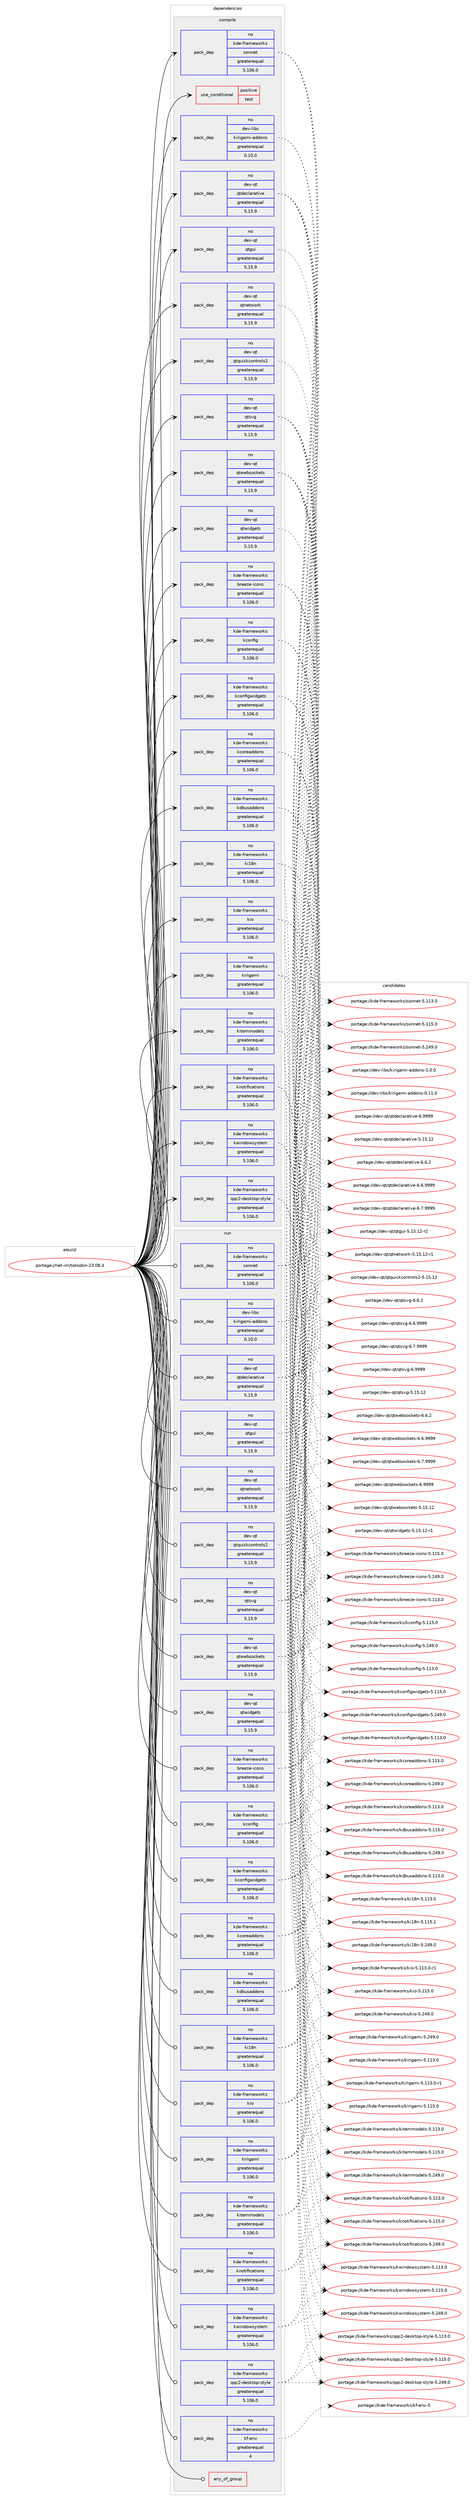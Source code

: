 digraph prolog {

# *************
# Graph options
# *************

newrank=true;
concentrate=true;
compound=true;
graph [rankdir=LR,fontname=Helvetica,fontsize=10,ranksep=1.5];#, ranksep=2.5, nodesep=0.2];
edge  [arrowhead=vee];
node  [fontname=Helvetica,fontsize=10];

# **********
# The ebuild
# **********

subgraph cluster_leftcol {
color=gray;
rank=same;
label=<<i>ebuild</i>>;
id [label="portage://net-im/tokodon-23.08.4", color=red, width=4, href="../net-im/tokodon-23.08.4.svg"];
}

# ****************
# The dependencies
# ****************

subgraph cluster_midcol {
color=gray;
label=<<i>dependencies</i>>;
subgraph cluster_compile {
fillcolor="#eeeeee";
style=filled;
label=<<i>compile</i>>;
subgraph cond2547 {
dependency3574 [label=<<TABLE BORDER="0" CELLBORDER="1" CELLSPACING="0" CELLPADDING="4"><TR><TD ROWSPAN="3" CELLPADDING="10">use_conditional</TD></TR><TR><TD>positive</TD></TR><TR><TD>test</TD></TR></TABLE>>, shape=none, color=red];
# *** BEGIN UNKNOWN DEPENDENCY TYPE (TODO) ***
# dependency3574 -> package_dependency(portage://net-im/tokodon-23.08.4,install,no,dev-qt,qttest,none,[,,],[slot(5)],[])
# *** END UNKNOWN DEPENDENCY TYPE (TODO) ***

}
id:e -> dependency3574:w [weight=20,style="solid",arrowhead="vee"];
subgraph pack993 {
dependency3575 [label=<<TABLE BORDER="0" CELLBORDER="1" CELLSPACING="0" CELLPADDING="4" WIDTH="220"><TR><TD ROWSPAN="6" CELLPADDING="30">pack_dep</TD></TR><TR><TD WIDTH="110">no</TD></TR><TR><TD>dev-libs</TD></TR><TR><TD>kirigami-addons</TD></TR><TR><TD>greaterequal</TD></TR><TR><TD>0.10.0</TD></TR></TABLE>>, shape=none, color=blue];
}
id:e -> dependency3575:w [weight=20,style="solid",arrowhead="vee"];
# *** BEGIN UNKNOWN DEPENDENCY TYPE (TODO) ***
# id -> package_dependency(portage://net-im/tokodon-23.08.4,install,no,dev-libs,qtkeychain,none,[,,],any_same_slot,[use(enable(qt5),positive)])
# *** END UNKNOWN DEPENDENCY TYPE (TODO) ***

# *** BEGIN UNKNOWN DEPENDENCY TYPE (TODO) ***
# id -> package_dependency(portage://net-im/tokodon-23.08.4,install,no,dev-qt,qtcore,none,[,,],[slot(5)],[])
# *** END UNKNOWN DEPENDENCY TYPE (TODO) ***

subgraph pack994 {
dependency3576 [label=<<TABLE BORDER="0" CELLBORDER="1" CELLSPACING="0" CELLPADDING="4" WIDTH="220"><TR><TD ROWSPAN="6" CELLPADDING="30">pack_dep</TD></TR><TR><TD WIDTH="110">no</TD></TR><TR><TD>dev-qt</TD></TR><TR><TD>qtdeclarative</TD></TR><TR><TD>greaterequal</TD></TR><TR><TD>5.15.9</TD></TR></TABLE>>, shape=none, color=blue];
}
id:e -> dependency3576:w [weight=20,style="solid",arrowhead="vee"];
subgraph pack995 {
dependency3577 [label=<<TABLE BORDER="0" CELLBORDER="1" CELLSPACING="0" CELLPADDING="4" WIDTH="220"><TR><TD ROWSPAN="6" CELLPADDING="30">pack_dep</TD></TR><TR><TD WIDTH="110">no</TD></TR><TR><TD>dev-qt</TD></TR><TR><TD>qtgui</TD></TR><TR><TD>greaterequal</TD></TR><TR><TD>5.15.9</TD></TR></TABLE>>, shape=none, color=blue];
}
id:e -> dependency3577:w [weight=20,style="solid",arrowhead="vee"];
subgraph pack996 {
dependency3578 [label=<<TABLE BORDER="0" CELLBORDER="1" CELLSPACING="0" CELLPADDING="4" WIDTH="220"><TR><TD ROWSPAN="6" CELLPADDING="30">pack_dep</TD></TR><TR><TD WIDTH="110">no</TD></TR><TR><TD>dev-qt</TD></TR><TR><TD>qtnetwork</TD></TR><TR><TD>greaterequal</TD></TR><TR><TD>5.15.9</TD></TR></TABLE>>, shape=none, color=blue];
}
id:e -> dependency3578:w [weight=20,style="solid",arrowhead="vee"];
subgraph pack997 {
dependency3579 [label=<<TABLE BORDER="0" CELLBORDER="1" CELLSPACING="0" CELLPADDING="4" WIDTH="220"><TR><TD ROWSPAN="6" CELLPADDING="30">pack_dep</TD></TR><TR><TD WIDTH="110">no</TD></TR><TR><TD>dev-qt</TD></TR><TR><TD>qtquickcontrols2</TD></TR><TR><TD>greaterequal</TD></TR><TR><TD>5.15.9</TD></TR></TABLE>>, shape=none, color=blue];
}
id:e -> dependency3579:w [weight=20,style="solid",arrowhead="vee"];
subgraph pack998 {
dependency3580 [label=<<TABLE BORDER="0" CELLBORDER="1" CELLSPACING="0" CELLPADDING="4" WIDTH="220"><TR><TD ROWSPAN="6" CELLPADDING="30">pack_dep</TD></TR><TR><TD WIDTH="110">no</TD></TR><TR><TD>dev-qt</TD></TR><TR><TD>qtsvg</TD></TR><TR><TD>greaterequal</TD></TR><TR><TD>5.15.9</TD></TR></TABLE>>, shape=none, color=blue];
}
id:e -> dependency3580:w [weight=20,style="solid",arrowhead="vee"];
subgraph pack999 {
dependency3581 [label=<<TABLE BORDER="0" CELLBORDER="1" CELLSPACING="0" CELLPADDING="4" WIDTH="220"><TR><TD ROWSPAN="6" CELLPADDING="30">pack_dep</TD></TR><TR><TD WIDTH="110">no</TD></TR><TR><TD>dev-qt</TD></TR><TR><TD>qtwebsockets</TD></TR><TR><TD>greaterequal</TD></TR><TR><TD>5.15.9</TD></TR></TABLE>>, shape=none, color=blue];
}
id:e -> dependency3581:w [weight=20,style="solid",arrowhead="vee"];
subgraph pack1000 {
dependency3582 [label=<<TABLE BORDER="0" CELLBORDER="1" CELLSPACING="0" CELLPADDING="4" WIDTH="220"><TR><TD ROWSPAN="6" CELLPADDING="30">pack_dep</TD></TR><TR><TD WIDTH="110">no</TD></TR><TR><TD>dev-qt</TD></TR><TR><TD>qtwidgets</TD></TR><TR><TD>greaterequal</TD></TR><TR><TD>5.15.9</TD></TR></TABLE>>, shape=none, color=blue];
}
id:e -> dependency3582:w [weight=20,style="solid",arrowhead="vee"];
subgraph pack1001 {
dependency3583 [label=<<TABLE BORDER="0" CELLBORDER="1" CELLSPACING="0" CELLPADDING="4" WIDTH="220"><TR><TD ROWSPAN="6" CELLPADDING="30">pack_dep</TD></TR><TR><TD WIDTH="110">no</TD></TR><TR><TD>kde-frameworks</TD></TR><TR><TD>breeze-icons</TD></TR><TR><TD>greaterequal</TD></TR><TR><TD>5.106.0</TD></TR></TABLE>>, shape=none, color=blue];
}
id:e -> dependency3583:w [weight=20,style="solid",arrowhead="vee"];
subgraph pack1002 {
dependency3584 [label=<<TABLE BORDER="0" CELLBORDER="1" CELLSPACING="0" CELLPADDING="4" WIDTH="220"><TR><TD ROWSPAN="6" CELLPADDING="30">pack_dep</TD></TR><TR><TD WIDTH="110">no</TD></TR><TR><TD>kde-frameworks</TD></TR><TR><TD>kconfig</TD></TR><TR><TD>greaterequal</TD></TR><TR><TD>5.106.0</TD></TR></TABLE>>, shape=none, color=blue];
}
id:e -> dependency3584:w [weight=20,style="solid",arrowhead="vee"];
subgraph pack1003 {
dependency3585 [label=<<TABLE BORDER="0" CELLBORDER="1" CELLSPACING="0" CELLPADDING="4" WIDTH="220"><TR><TD ROWSPAN="6" CELLPADDING="30">pack_dep</TD></TR><TR><TD WIDTH="110">no</TD></TR><TR><TD>kde-frameworks</TD></TR><TR><TD>kconfigwidgets</TD></TR><TR><TD>greaterequal</TD></TR><TR><TD>5.106.0</TD></TR></TABLE>>, shape=none, color=blue];
}
id:e -> dependency3585:w [weight=20,style="solid",arrowhead="vee"];
subgraph pack1004 {
dependency3586 [label=<<TABLE BORDER="0" CELLBORDER="1" CELLSPACING="0" CELLPADDING="4" WIDTH="220"><TR><TD ROWSPAN="6" CELLPADDING="30">pack_dep</TD></TR><TR><TD WIDTH="110">no</TD></TR><TR><TD>kde-frameworks</TD></TR><TR><TD>kcoreaddons</TD></TR><TR><TD>greaterequal</TD></TR><TR><TD>5.106.0</TD></TR></TABLE>>, shape=none, color=blue];
}
id:e -> dependency3586:w [weight=20,style="solid",arrowhead="vee"];
subgraph pack1005 {
dependency3587 [label=<<TABLE BORDER="0" CELLBORDER="1" CELLSPACING="0" CELLPADDING="4" WIDTH="220"><TR><TD ROWSPAN="6" CELLPADDING="30">pack_dep</TD></TR><TR><TD WIDTH="110">no</TD></TR><TR><TD>kde-frameworks</TD></TR><TR><TD>kdbusaddons</TD></TR><TR><TD>greaterequal</TD></TR><TR><TD>5.106.0</TD></TR></TABLE>>, shape=none, color=blue];
}
id:e -> dependency3587:w [weight=20,style="solid",arrowhead="vee"];
subgraph pack1006 {
dependency3588 [label=<<TABLE BORDER="0" CELLBORDER="1" CELLSPACING="0" CELLPADDING="4" WIDTH="220"><TR><TD ROWSPAN="6" CELLPADDING="30">pack_dep</TD></TR><TR><TD WIDTH="110">no</TD></TR><TR><TD>kde-frameworks</TD></TR><TR><TD>ki18n</TD></TR><TR><TD>greaterequal</TD></TR><TR><TD>5.106.0</TD></TR></TABLE>>, shape=none, color=blue];
}
id:e -> dependency3588:w [weight=20,style="solid",arrowhead="vee"];
subgraph pack1007 {
dependency3589 [label=<<TABLE BORDER="0" CELLBORDER="1" CELLSPACING="0" CELLPADDING="4" WIDTH="220"><TR><TD ROWSPAN="6" CELLPADDING="30">pack_dep</TD></TR><TR><TD WIDTH="110">no</TD></TR><TR><TD>kde-frameworks</TD></TR><TR><TD>kio</TD></TR><TR><TD>greaterequal</TD></TR><TR><TD>5.106.0</TD></TR></TABLE>>, shape=none, color=blue];
}
id:e -> dependency3589:w [weight=20,style="solid",arrowhead="vee"];
subgraph pack1008 {
dependency3590 [label=<<TABLE BORDER="0" CELLBORDER="1" CELLSPACING="0" CELLPADDING="4" WIDTH="220"><TR><TD ROWSPAN="6" CELLPADDING="30">pack_dep</TD></TR><TR><TD WIDTH="110">no</TD></TR><TR><TD>kde-frameworks</TD></TR><TR><TD>kirigami</TD></TR><TR><TD>greaterequal</TD></TR><TR><TD>5.106.0</TD></TR></TABLE>>, shape=none, color=blue];
}
id:e -> dependency3590:w [weight=20,style="solid",arrowhead="vee"];
subgraph pack1009 {
dependency3591 [label=<<TABLE BORDER="0" CELLBORDER="1" CELLSPACING="0" CELLPADDING="4" WIDTH="220"><TR><TD ROWSPAN="6" CELLPADDING="30">pack_dep</TD></TR><TR><TD WIDTH="110">no</TD></TR><TR><TD>kde-frameworks</TD></TR><TR><TD>kitemmodels</TD></TR><TR><TD>greaterequal</TD></TR><TR><TD>5.106.0</TD></TR></TABLE>>, shape=none, color=blue];
}
id:e -> dependency3591:w [weight=20,style="solid",arrowhead="vee"];
subgraph pack1010 {
dependency3592 [label=<<TABLE BORDER="0" CELLBORDER="1" CELLSPACING="0" CELLPADDING="4" WIDTH="220"><TR><TD ROWSPAN="6" CELLPADDING="30">pack_dep</TD></TR><TR><TD WIDTH="110">no</TD></TR><TR><TD>kde-frameworks</TD></TR><TR><TD>knotifications</TD></TR><TR><TD>greaterequal</TD></TR><TR><TD>5.106.0</TD></TR></TABLE>>, shape=none, color=blue];
}
id:e -> dependency3592:w [weight=20,style="solid",arrowhead="vee"];
subgraph pack1011 {
dependency3593 [label=<<TABLE BORDER="0" CELLBORDER="1" CELLSPACING="0" CELLPADDING="4" WIDTH="220"><TR><TD ROWSPAN="6" CELLPADDING="30">pack_dep</TD></TR><TR><TD WIDTH="110">no</TD></TR><TR><TD>kde-frameworks</TD></TR><TR><TD>kwindowsystem</TD></TR><TR><TD>greaterequal</TD></TR><TR><TD>5.106.0</TD></TR></TABLE>>, shape=none, color=blue];
}
id:e -> dependency3593:w [weight=20,style="solid",arrowhead="vee"];
subgraph pack1012 {
dependency3594 [label=<<TABLE BORDER="0" CELLBORDER="1" CELLSPACING="0" CELLPADDING="4" WIDTH="220"><TR><TD ROWSPAN="6" CELLPADDING="30">pack_dep</TD></TR><TR><TD WIDTH="110">no</TD></TR><TR><TD>kde-frameworks</TD></TR><TR><TD>qqc2-desktop-style</TD></TR><TR><TD>greaterequal</TD></TR><TR><TD>5.106.0</TD></TR></TABLE>>, shape=none, color=blue];
}
id:e -> dependency3594:w [weight=20,style="solid",arrowhead="vee"];
subgraph pack1013 {
dependency3595 [label=<<TABLE BORDER="0" CELLBORDER="1" CELLSPACING="0" CELLPADDING="4" WIDTH="220"><TR><TD ROWSPAN="6" CELLPADDING="30">pack_dep</TD></TR><TR><TD WIDTH="110">no</TD></TR><TR><TD>kde-frameworks</TD></TR><TR><TD>sonnet</TD></TR><TR><TD>greaterequal</TD></TR><TR><TD>5.106.0</TD></TR></TABLE>>, shape=none, color=blue];
}
id:e -> dependency3595:w [weight=20,style="solid",arrowhead="vee"];
# *** BEGIN UNKNOWN DEPENDENCY TYPE (TODO) ***
# id -> package_dependency(portage://net-im/tokodon-23.08.4,install,no,media-video,mpv,none,[,,],any_same_slot,[use(enable(libmpv),none)])
# *** END UNKNOWN DEPENDENCY TYPE (TODO) ***

}
subgraph cluster_compileandrun {
fillcolor="#eeeeee";
style=filled;
label=<<i>compile and run</i>>;
}
subgraph cluster_run {
fillcolor="#eeeeee";
style=filled;
label=<<i>run</i>>;
subgraph any35 {
dependency3596 [label=<<TABLE BORDER="0" CELLBORDER="1" CELLSPACING="0" CELLPADDING="4"><TR><TD CELLPADDING="10">any_of_group</TD></TR></TABLE>>, shape=none, color=red];# *** BEGIN UNKNOWN DEPENDENCY TYPE (TODO) ***
# dependency3596 -> package_dependency(portage://net-im/tokodon-23.08.4,run,no,kde-frameworks,breeze-icons,none,[,,],any_different_slot,[])
# *** END UNKNOWN DEPENDENCY TYPE (TODO) ***

# *** BEGIN UNKNOWN DEPENDENCY TYPE (TODO) ***
# dependency3596 -> package_dependency(portage://net-im/tokodon-23.08.4,run,no,kde-frameworks,oxygen-icons,none,[,,],any_different_slot,[])
# *** END UNKNOWN DEPENDENCY TYPE (TODO) ***

}
id:e -> dependency3596:w [weight=20,style="solid",arrowhead="odot"];
subgraph pack1014 {
dependency3597 [label=<<TABLE BORDER="0" CELLBORDER="1" CELLSPACING="0" CELLPADDING="4" WIDTH="220"><TR><TD ROWSPAN="6" CELLPADDING="30">pack_dep</TD></TR><TR><TD WIDTH="110">no</TD></TR><TR><TD>dev-libs</TD></TR><TR><TD>kirigami-addons</TD></TR><TR><TD>greaterequal</TD></TR><TR><TD>0.10.0</TD></TR></TABLE>>, shape=none, color=blue];
}
id:e -> dependency3597:w [weight=20,style="solid",arrowhead="odot"];
# *** BEGIN UNKNOWN DEPENDENCY TYPE (TODO) ***
# id -> package_dependency(portage://net-im/tokodon-23.08.4,run,no,dev-libs,qtkeychain,none,[,,],any_same_slot,[use(enable(qt5),positive)])
# *** END UNKNOWN DEPENDENCY TYPE (TODO) ***

# *** BEGIN UNKNOWN DEPENDENCY TYPE (TODO) ***
# id -> package_dependency(portage://net-im/tokodon-23.08.4,run,no,dev-qt,qtcore,none,[,,],[slot(5)],[])
# *** END UNKNOWN DEPENDENCY TYPE (TODO) ***

subgraph pack1015 {
dependency3598 [label=<<TABLE BORDER="0" CELLBORDER="1" CELLSPACING="0" CELLPADDING="4" WIDTH="220"><TR><TD ROWSPAN="6" CELLPADDING="30">pack_dep</TD></TR><TR><TD WIDTH="110">no</TD></TR><TR><TD>dev-qt</TD></TR><TR><TD>qtdeclarative</TD></TR><TR><TD>greaterequal</TD></TR><TR><TD>5.15.9</TD></TR></TABLE>>, shape=none, color=blue];
}
id:e -> dependency3598:w [weight=20,style="solid",arrowhead="odot"];
subgraph pack1016 {
dependency3599 [label=<<TABLE BORDER="0" CELLBORDER="1" CELLSPACING="0" CELLPADDING="4" WIDTH="220"><TR><TD ROWSPAN="6" CELLPADDING="30">pack_dep</TD></TR><TR><TD WIDTH="110">no</TD></TR><TR><TD>dev-qt</TD></TR><TR><TD>qtgui</TD></TR><TR><TD>greaterequal</TD></TR><TR><TD>5.15.9</TD></TR></TABLE>>, shape=none, color=blue];
}
id:e -> dependency3599:w [weight=20,style="solid",arrowhead="odot"];
subgraph pack1017 {
dependency3600 [label=<<TABLE BORDER="0" CELLBORDER="1" CELLSPACING="0" CELLPADDING="4" WIDTH="220"><TR><TD ROWSPAN="6" CELLPADDING="30">pack_dep</TD></TR><TR><TD WIDTH="110">no</TD></TR><TR><TD>dev-qt</TD></TR><TR><TD>qtnetwork</TD></TR><TR><TD>greaterequal</TD></TR><TR><TD>5.15.9</TD></TR></TABLE>>, shape=none, color=blue];
}
id:e -> dependency3600:w [weight=20,style="solid",arrowhead="odot"];
subgraph pack1018 {
dependency3601 [label=<<TABLE BORDER="0" CELLBORDER="1" CELLSPACING="0" CELLPADDING="4" WIDTH="220"><TR><TD ROWSPAN="6" CELLPADDING="30">pack_dep</TD></TR><TR><TD WIDTH="110">no</TD></TR><TR><TD>dev-qt</TD></TR><TR><TD>qtquickcontrols2</TD></TR><TR><TD>greaterequal</TD></TR><TR><TD>5.15.9</TD></TR></TABLE>>, shape=none, color=blue];
}
id:e -> dependency3601:w [weight=20,style="solid",arrowhead="odot"];
subgraph pack1019 {
dependency3602 [label=<<TABLE BORDER="0" CELLBORDER="1" CELLSPACING="0" CELLPADDING="4" WIDTH="220"><TR><TD ROWSPAN="6" CELLPADDING="30">pack_dep</TD></TR><TR><TD WIDTH="110">no</TD></TR><TR><TD>dev-qt</TD></TR><TR><TD>qtsvg</TD></TR><TR><TD>greaterequal</TD></TR><TR><TD>5.15.9</TD></TR></TABLE>>, shape=none, color=blue];
}
id:e -> dependency3602:w [weight=20,style="solid",arrowhead="odot"];
subgraph pack1020 {
dependency3603 [label=<<TABLE BORDER="0" CELLBORDER="1" CELLSPACING="0" CELLPADDING="4" WIDTH="220"><TR><TD ROWSPAN="6" CELLPADDING="30">pack_dep</TD></TR><TR><TD WIDTH="110">no</TD></TR><TR><TD>dev-qt</TD></TR><TR><TD>qtwebsockets</TD></TR><TR><TD>greaterequal</TD></TR><TR><TD>5.15.9</TD></TR></TABLE>>, shape=none, color=blue];
}
id:e -> dependency3603:w [weight=20,style="solid",arrowhead="odot"];
subgraph pack1021 {
dependency3604 [label=<<TABLE BORDER="0" CELLBORDER="1" CELLSPACING="0" CELLPADDING="4" WIDTH="220"><TR><TD ROWSPAN="6" CELLPADDING="30">pack_dep</TD></TR><TR><TD WIDTH="110">no</TD></TR><TR><TD>dev-qt</TD></TR><TR><TD>qtwidgets</TD></TR><TR><TD>greaterequal</TD></TR><TR><TD>5.15.9</TD></TR></TABLE>>, shape=none, color=blue];
}
id:e -> dependency3604:w [weight=20,style="solid",arrowhead="odot"];
subgraph pack1022 {
dependency3605 [label=<<TABLE BORDER="0" CELLBORDER="1" CELLSPACING="0" CELLPADDING="4" WIDTH="220"><TR><TD ROWSPAN="6" CELLPADDING="30">pack_dep</TD></TR><TR><TD WIDTH="110">no</TD></TR><TR><TD>kde-frameworks</TD></TR><TR><TD>breeze-icons</TD></TR><TR><TD>greaterequal</TD></TR><TR><TD>5.106.0</TD></TR></TABLE>>, shape=none, color=blue];
}
id:e -> dependency3605:w [weight=20,style="solid",arrowhead="odot"];
subgraph pack1023 {
dependency3606 [label=<<TABLE BORDER="0" CELLBORDER="1" CELLSPACING="0" CELLPADDING="4" WIDTH="220"><TR><TD ROWSPAN="6" CELLPADDING="30">pack_dep</TD></TR><TR><TD WIDTH="110">no</TD></TR><TR><TD>kde-frameworks</TD></TR><TR><TD>kconfig</TD></TR><TR><TD>greaterequal</TD></TR><TR><TD>5.106.0</TD></TR></TABLE>>, shape=none, color=blue];
}
id:e -> dependency3606:w [weight=20,style="solid",arrowhead="odot"];
subgraph pack1024 {
dependency3607 [label=<<TABLE BORDER="0" CELLBORDER="1" CELLSPACING="0" CELLPADDING="4" WIDTH="220"><TR><TD ROWSPAN="6" CELLPADDING="30">pack_dep</TD></TR><TR><TD WIDTH="110">no</TD></TR><TR><TD>kde-frameworks</TD></TR><TR><TD>kconfigwidgets</TD></TR><TR><TD>greaterequal</TD></TR><TR><TD>5.106.0</TD></TR></TABLE>>, shape=none, color=blue];
}
id:e -> dependency3607:w [weight=20,style="solid",arrowhead="odot"];
subgraph pack1025 {
dependency3608 [label=<<TABLE BORDER="0" CELLBORDER="1" CELLSPACING="0" CELLPADDING="4" WIDTH="220"><TR><TD ROWSPAN="6" CELLPADDING="30">pack_dep</TD></TR><TR><TD WIDTH="110">no</TD></TR><TR><TD>kde-frameworks</TD></TR><TR><TD>kcoreaddons</TD></TR><TR><TD>greaterequal</TD></TR><TR><TD>5.106.0</TD></TR></TABLE>>, shape=none, color=blue];
}
id:e -> dependency3608:w [weight=20,style="solid",arrowhead="odot"];
subgraph pack1026 {
dependency3609 [label=<<TABLE BORDER="0" CELLBORDER="1" CELLSPACING="0" CELLPADDING="4" WIDTH="220"><TR><TD ROWSPAN="6" CELLPADDING="30">pack_dep</TD></TR><TR><TD WIDTH="110">no</TD></TR><TR><TD>kde-frameworks</TD></TR><TR><TD>kdbusaddons</TD></TR><TR><TD>greaterequal</TD></TR><TR><TD>5.106.0</TD></TR></TABLE>>, shape=none, color=blue];
}
id:e -> dependency3609:w [weight=20,style="solid",arrowhead="odot"];
subgraph pack1027 {
dependency3610 [label=<<TABLE BORDER="0" CELLBORDER="1" CELLSPACING="0" CELLPADDING="4" WIDTH="220"><TR><TD ROWSPAN="6" CELLPADDING="30">pack_dep</TD></TR><TR><TD WIDTH="110">no</TD></TR><TR><TD>kde-frameworks</TD></TR><TR><TD>kf-env</TD></TR><TR><TD>greaterequal</TD></TR><TR><TD>4</TD></TR></TABLE>>, shape=none, color=blue];
}
id:e -> dependency3610:w [weight=20,style="solid",arrowhead="odot"];
subgraph pack1028 {
dependency3611 [label=<<TABLE BORDER="0" CELLBORDER="1" CELLSPACING="0" CELLPADDING="4" WIDTH="220"><TR><TD ROWSPAN="6" CELLPADDING="30">pack_dep</TD></TR><TR><TD WIDTH="110">no</TD></TR><TR><TD>kde-frameworks</TD></TR><TR><TD>ki18n</TD></TR><TR><TD>greaterequal</TD></TR><TR><TD>5.106.0</TD></TR></TABLE>>, shape=none, color=blue];
}
id:e -> dependency3611:w [weight=20,style="solid",arrowhead="odot"];
subgraph pack1029 {
dependency3612 [label=<<TABLE BORDER="0" CELLBORDER="1" CELLSPACING="0" CELLPADDING="4" WIDTH="220"><TR><TD ROWSPAN="6" CELLPADDING="30">pack_dep</TD></TR><TR><TD WIDTH="110">no</TD></TR><TR><TD>kde-frameworks</TD></TR><TR><TD>kio</TD></TR><TR><TD>greaterequal</TD></TR><TR><TD>5.106.0</TD></TR></TABLE>>, shape=none, color=blue];
}
id:e -> dependency3612:w [weight=20,style="solid",arrowhead="odot"];
subgraph pack1030 {
dependency3613 [label=<<TABLE BORDER="0" CELLBORDER="1" CELLSPACING="0" CELLPADDING="4" WIDTH="220"><TR><TD ROWSPAN="6" CELLPADDING="30">pack_dep</TD></TR><TR><TD WIDTH="110">no</TD></TR><TR><TD>kde-frameworks</TD></TR><TR><TD>kirigami</TD></TR><TR><TD>greaterequal</TD></TR><TR><TD>5.106.0</TD></TR></TABLE>>, shape=none, color=blue];
}
id:e -> dependency3613:w [weight=20,style="solid",arrowhead="odot"];
subgraph pack1031 {
dependency3614 [label=<<TABLE BORDER="0" CELLBORDER="1" CELLSPACING="0" CELLPADDING="4" WIDTH="220"><TR><TD ROWSPAN="6" CELLPADDING="30">pack_dep</TD></TR><TR><TD WIDTH="110">no</TD></TR><TR><TD>kde-frameworks</TD></TR><TR><TD>kitemmodels</TD></TR><TR><TD>greaterequal</TD></TR><TR><TD>5.106.0</TD></TR></TABLE>>, shape=none, color=blue];
}
id:e -> dependency3614:w [weight=20,style="solid",arrowhead="odot"];
subgraph pack1032 {
dependency3615 [label=<<TABLE BORDER="0" CELLBORDER="1" CELLSPACING="0" CELLPADDING="4" WIDTH="220"><TR><TD ROWSPAN="6" CELLPADDING="30">pack_dep</TD></TR><TR><TD WIDTH="110">no</TD></TR><TR><TD>kde-frameworks</TD></TR><TR><TD>knotifications</TD></TR><TR><TD>greaterequal</TD></TR><TR><TD>5.106.0</TD></TR></TABLE>>, shape=none, color=blue];
}
id:e -> dependency3615:w [weight=20,style="solid",arrowhead="odot"];
subgraph pack1033 {
dependency3616 [label=<<TABLE BORDER="0" CELLBORDER="1" CELLSPACING="0" CELLPADDING="4" WIDTH="220"><TR><TD ROWSPAN="6" CELLPADDING="30">pack_dep</TD></TR><TR><TD WIDTH="110">no</TD></TR><TR><TD>kde-frameworks</TD></TR><TR><TD>kwindowsystem</TD></TR><TR><TD>greaterequal</TD></TR><TR><TD>5.106.0</TD></TR></TABLE>>, shape=none, color=blue];
}
id:e -> dependency3616:w [weight=20,style="solid",arrowhead="odot"];
subgraph pack1034 {
dependency3617 [label=<<TABLE BORDER="0" CELLBORDER="1" CELLSPACING="0" CELLPADDING="4" WIDTH="220"><TR><TD ROWSPAN="6" CELLPADDING="30">pack_dep</TD></TR><TR><TD WIDTH="110">no</TD></TR><TR><TD>kde-frameworks</TD></TR><TR><TD>qqc2-desktop-style</TD></TR><TR><TD>greaterequal</TD></TR><TR><TD>5.106.0</TD></TR></TABLE>>, shape=none, color=blue];
}
id:e -> dependency3617:w [weight=20,style="solid",arrowhead="odot"];
subgraph pack1035 {
dependency3618 [label=<<TABLE BORDER="0" CELLBORDER="1" CELLSPACING="0" CELLPADDING="4" WIDTH="220"><TR><TD ROWSPAN="6" CELLPADDING="30">pack_dep</TD></TR><TR><TD WIDTH="110">no</TD></TR><TR><TD>kde-frameworks</TD></TR><TR><TD>sonnet</TD></TR><TR><TD>greaterequal</TD></TR><TR><TD>5.106.0</TD></TR></TABLE>>, shape=none, color=blue];
}
id:e -> dependency3618:w [weight=20,style="solid",arrowhead="odot"];
# *** BEGIN UNKNOWN DEPENDENCY TYPE (TODO) ***
# id -> package_dependency(portage://net-im/tokodon-23.08.4,run,no,media-video,mpv,none,[,,],any_same_slot,[use(enable(libmpv),none)])
# *** END UNKNOWN DEPENDENCY TYPE (TODO) ***

}
}

# **************
# The candidates
# **************

subgraph cluster_choices {
rank=same;
color=gray;
label=<<i>candidates</i>>;

subgraph choice993 {
color=black;
nodesep=1;
choice10010111845108105981154710710511410510397109105459710010011111011545484649494648 [label="portage://dev-libs/kirigami-addons-0.11.0", color=red, width=4,href="../dev-libs/kirigami-addons-0.11.0.svg"];
choice100101118451081059811547107105114105103971091054597100100111110115454946484648 [label="portage://dev-libs/kirigami-addons-1.0.0", color=red, width=4,href="../dev-libs/kirigami-addons-1.0.0.svg"];
dependency3575:e -> choice10010111845108105981154710710511410510397109105459710010011111011545484649494648:w [style=dotted,weight="100"];
dependency3575:e -> choice100101118451081059811547107105114105103971091054597100100111110115454946484648:w [style=dotted,weight="100"];
}
subgraph choice994 {
color=black;
nodesep=1;
choice10010111845113116471131161001019910897114971161051181014553464953464950 [label="portage://dev-qt/qtdeclarative-5.15.12", color=red, width=4,href="../dev-qt/qtdeclarative-5.15.12.svg"];
choice1001011184511311647113116100101991089711497116105118101455446544650 [label="portage://dev-qt/qtdeclarative-6.6.2", color=red, width=4,href="../dev-qt/qtdeclarative-6.6.2.svg"];
choice1001011184511311647113116100101991089711497116105118101455446544657575757 [label="portage://dev-qt/qtdeclarative-6.6.9999", color=red, width=4,href="../dev-qt/qtdeclarative-6.6.9999.svg"];
choice1001011184511311647113116100101991089711497116105118101455446554657575757 [label="portage://dev-qt/qtdeclarative-6.7.9999", color=red, width=4,href="../dev-qt/qtdeclarative-6.7.9999.svg"];
choice100101118451131164711311610010199108971149711610511810145544657575757 [label="portage://dev-qt/qtdeclarative-6.9999", color=red, width=4,href="../dev-qt/qtdeclarative-6.9999.svg"];
dependency3576:e -> choice10010111845113116471131161001019910897114971161051181014553464953464950:w [style=dotted,weight="100"];
dependency3576:e -> choice1001011184511311647113116100101991089711497116105118101455446544650:w [style=dotted,weight="100"];
dependency3576:e -> choice1001011184511311647113116100101991089711497116105118101455446544657575757:w [style=dotted,weight="100"];
dependency3576:e -> choice1001011184511311647113116100101991089711497116105118101455446554657575757:w [style=dotted,weight="100"];
dependency3576:e -> choice100101118451131164711311610010199108971149711610511810145544657575757:w [style=dotted,weight="100"];
}
subgraph choice995 {
color=black;
nodesep=1;
choice100101118451131164711311610311710545534649534649504511450 [label="portage://dev-qt/qtgui-5.15.12-r2", color=red, width=4,href="../dev-qt/qtgui-5.15.12-r2.svg"];
dependency3577:e -> choice100101118451131164711311610311710545534649534649504511450:w [style=dotted,weight="100"];
}
subgraph choice996 {
color=black;
nodesep=1;
choice100101118451131164711311611010111611911111410745534649534649504511449 [label="portage://dev-qt/qtnetwork-5.15.12-r1", color=red, width=4,href="../dev-qt/qtnetwork-5.15.12-r1.svg"];
dependency3578:e -> choice100101118451131164711311611010111611911111410745534649534649504511449:w [style=dotted,weight="100"];
}
subgraph choice997 {
color=black;
nodesep=1;
choice10010111845113116471131161131171059910799111110116114111108115504553464953464950 [label="portage://dev-qt/qtquickcontrols2-5.15.12", color=red, width=4,href="../dev-qt/qtquickcontrols2-5.15.12.svg"];
dependency3579:e -> choice10010111845113116471131161131171059910799111110116114111108115504553464953464950:w [style=dotted,weight="100"];
}
subgraph choice998 {
color=black;
nodesep=1;
choice10010111845113116471131161151181034553464953464950 [label="portage://dev-qt/qtsvg-5.15.12", color=red, width=4,href="../dev-qt/qtsvg-5.15.12.svg"];
choice1001011184511311647113116115118103455446544650 [label="portage://dev-qt/qtsvg-6.6.2", color=red, width=4,href="../dev-qt/qtsvg-6.6.2.svg"];
choice1001011184511311647113116115118103455446544657575757 [label="portage://dev-qt/qtsvg-6.6.9999", color=red, width=4,href="../dev-qt/qtsvg-6.6.9999.svg"];
choice1001011184511311647113116115118103455446554657575757 [label="portage://dev-qt/qtsvg-6.7.9999", color=red, width=4,href="../dev-qt/qtsvg-6.7.9999.svg"];
choice100101118451131164711311611511810345544657575757 [label="portage://dev-qt/qtsvg-6.9999", color=red, width=4,href="../dev-qt/qtsvg-6.9999.svg"];
dependency3580:e -> choice10010111845113116471131161151181034553464953464950:w [style=dotted,weight="100"];
dependency3580:e -> choice1001011184511311647113116115118103455446544650:w [style=dotted,weight="100"];
dependency3580:e -> choice1001011184511311647113116115118103455446544657575757:w [style=dotted,weight="100"];
dependency3580:e -> choice1001011184511311647113116115118103455446554657575757:w [style=dotted,weight="100"];
dependency3580:e -> choice100101118451131164711311611511810345544657575757:w [style=dotted,weight="100"];
}
subgraph choice999 {
color=black;
nodesep=1;
choice100101118451131164711311611910198115111991071011161154553464953464950 [label="portage://dev-qt/qtwebsockets-5.15.12", color=red, width=4,href="../dev-qt/qtwebsockets-5.15.12.svg"];
choice10010111845113116471131161191019811511199107101116115455446544650 [label="portage://dev-qt/qtwebsockets-6.6.2", color=red, width=4,href="../dev-qt/qtwebsockets-6.6.2.svg"];
choice10010111845113116471131161191019811511199107101116115455446544657575757 [label="portage://dev-qt/qtwebsockets-6.6.9999", color=red, width=4,href="../dev-qt/qtwebsockets-6.6.9999.svg"];
choice10010111845113116471131161191019811511199107101116115455446554657575757 [label="portage://dev-qt/qtwebsockets-6.7.9999", color=red, width=4,href="../dev-qt/qtwebsockets-6.7.9999.svg"];
choice1001011184511311647113116119101981151119910710111611545544657575757 [label="portage://dev-qt/qtwebsockets-6.9999", color=red, width=4,href="../dev-qt/qtwebsockets-6.9999.svg"];
dependency3581:e -> choice100101118451131164711311611910198115111991071011161154553464953464950:w [style=dotted,weight="100"];
dependency3581:e -> choice10010111845113116471131161191019811511199107101116115455446544650:w [style=dotted,weight="100"];
dependency3581:e -> choice10010111845113116471131161191019811511199107101116115455446544657575757:w [style=dotted,weight="100"];
dependency3581:e -> choice10010111845113116471131161191019811511199107101116115455446554657575757:w [style=dotted,weight="100"];
dependency3581:e -> choice1001011184511311647113116119101981151119910710111611545544657575757:w [style=dotted,weight="100"];
}
subgraph choice1000 {
color=black;
nodesep=1;
choice100101118451131164711311611910510010310111611545534649534649504511449 [label="portage://dev-qt/qtwidgets-5.15.12-r1", color=red, width=4,href="../dev-qt/qtwidgets-5.15.12-r1.svg"];
dependency3582:e -> choice100101118451131164711311611910510010310111611545534649534649504511449:w [style=dotted,weight="100"];
}
subgraph choice1001 {
color=black;
nodesep=1;
choice1071001014510211497109101119111114107115479811410110112210145105991111101154553464949514648 [label="portage://kde-frameworks/breeze-icons-5.113.0", color=red, width=4,href="../kde-frameworks/breeze-icons-5.113.0.svg"];
choice1071001014510211497109101119111114107115479811410110112210145105991111101154553464949534648 [label="portage://kde-frameworks/breeze-icons-5.115.0", color=red, width=4,href="../kde-frameworks/breeze-icons-5.115.0.svg"];
choice1071001014510211497109101119111114107115479811410110112210145105991111101154553465052574648 [label="portage://kde-frameworks/breeze-icons-5.249.0", color=red, width=4,href="../kde-frameworks/breeze-icons-5.249.0.svg"];
dependency3583:e -> choice1071001014510211497109101119111114107115479811410110112210145105991111101154553464949514648:w [style=dotted,weight="100"];
dependency3583:e -> choice1071001014510211497109101119111114107115479811410110112210145105991111101154553464949534648:w [style=dotted,weight="100"];
dependency3583:e -> choice1071001014510211497109101119111114107115479811410110112210145105991111101154553465052574648:w [style=dotted,weight="100"];
}
subgraph choice1002 {
color=black;
nodesep=1;
choice107100101451021149710910111911111410711547107991111101021051034553464949514648 [label="portage://kde-frameworks/kconfig-5.113.0", color=red, width=4,href="../kde-frameworks/kconfig-5.113.0.svg"];
choice107100101451021149710910111911111410711547107991111101021051034553464949534648 [label="portage://kde-frameworks/kconfig-5.115.0", color=red, width=4,href="../kde-frameworks/kconfig-5.115.0.svg"];
choice107100101451021149710910111911111410711547107991111101021051034553465052574648 [label="portage://kde-frameworks/kconfig-5.249.0", color=red, width=4,href="../kde-frameworks/kconfig-5.249.0.svg"];
dependency3584:e -> choice107100101451021149710910111911111410711547107991111101021051034553464949514648:w [style=dotted,weight="100"];
dependency3584:e -> choice107100101451021149710910111911111410711547107991111101021051034553464949534648:w [style=dotted,weight="100"];
dependency3584:e -> choice107100101451021149710910111911111410711547107991111101021051034553465052574648:w [style=dotted,weight="100"];
}
subgraph choice1003 {
color=black;
nodesep=1;
choice107100101451021149710910111911111410711547107991111101021051031191051001031011161154553464949514648 [label="portage://kde-frameworks/kconfigwidgets-5.113.0", color=red, width=4,href="../kde-frameworks/kconfigwidgets-5.113.0.svg"];
choice107100101451021149710910111911111410711547107991111101021051031191051001031011161154553464949534648 [label="portage://kde-frameworks/kconfigwidgets-5.115.0", color=red, width=4,href="../kde-frameworks/kconfigwidgets-5.115.0.svg"];
choice107100101451021149710910111911111410711547107991111101021051031191051001031011161154553465052574648 [label="portage://kde-frameworks/kconfigwidgets-5.249.0", color=red, width=4,href="../kde-frameworks/kconfigwidgets-5.249.0.svg"];
dependency3585:e -> choice107100101451021149710910111911111410711547107991111101021051031191051001031011161154553464949514648:w [style=dotted,weight="100"];
dependency3585:e -> choice107100101451021149710910111911111410711547107991111101021051031191051001031011161154553464949534648:w [style=dotted,weight="100"];
dependency3585:e -> choice107100101451021149710910111911111410711547107991111101021051031191051001031011161154553465052574648:w [style=dotted,weight="100"];
}
subgraph choice1004 {
color=black;
nodesep=1;
choice10710010145102114971091011191111141071154710799111114101971001001111101154553464949514648 [label="portage://kde-frameworks/kcoreaddons-5.113.0", color=red, width=4,href="../kde-frameworks/kcoreaddons-5.113.0.svg"];
choice10710010145102114971091011191111141071154710799111114101971001001111101154553464949534648 [label="portage://kde-frameworks/kcoreaddons-5.115.0", color=red, width=4,href="../kde-frameworks/kcoreaddons-5.115.0.svg"];
choice10710010145102114971091011191111141071154710799111114101971001001111101154553465052574648 [label="portage://kde-frameworks/kcoreaddons-5.249.0", color=red, width=4,href="../kde-frameworks/kcoreaddons-5.249.0.svg"];
dependency3586:e -> choice10710010145102114971091011191111141071154710799111114101971001001111101154553464949514648:w [style=dotted,weight="100"];
dependency3586:e -> choice10710010145102114971091011191111141071154710799111114101971001001111101154553464949534648:w [style=dotted,weight="100"];
dependency3586:e -> choice10710010145102114971091011191111141071154710799111114101971001001111101154553465052574648:w [style=dotted,weight="100"];
}
subgraph choice1005 {
color=black;
nodesep=1;
choice10710010145102114971091011191111141071154710710098117115971001001111101154553464949514648 [label="portage://kde-frameworks/kdbusaddons-5.113.0", color=red, width=4,href="../kde-frameworks/kdbusaddons-5.113.0.svg"];
choice10710010145102114971091011191111141071154710710098117115971001001111101154553464949534648 [label="portage://kde-frameworks/kdbusaddons-5.115.0", color=red, width=4,href="../kde-frameworks/kdbusaddons-5.115.0.svg"];
choice10710010145102114971091011191111141071154710710098117115971001001111101154553465052574648 [label="portage://kde-frameworks/kdbusaddons-5.249.0", color=red, width=4,href="../kde-frameworks/kdbusaddons-5.249.0.svg"];
dependency3587:e -> choice10710010145102114971091011191111141071154710710098117115971001001111101154553464949514648:w [style=dotted,weight="100"];
dependency3587:e -> choice10710010145102114971091011191111141071154710710098117115971001001111101154553464949534648:w [style=dotted,weight="100"];
dependency3587:e -> choice10710010145102114971091011191111141071154710710098117115971001001111101154553465052574648:w [style=dotted,weight="100"];
}
subgraph choice1006 {
color=black;
nodesep=1;
choice10710010145102114971091011191111141071154710710549561104553464949514648 [label="portage://kde-frameworks/ki18n-5.113.0", color=red, width=4,href="../kde-frameworks/ki18n-5.113.0.svg"];
choice10710010145102114971091011191111141071154710710549561104553464949534649 [label="portage://kde-frameworks/ki18n-5.115.1", color=red, width=4,href="../kde-frameworks/ki18n-5.115.1.svg"];
choice10710010145102114971091011191111141071154710710549561104553465052574648 [label="portage://kde-frameworks/ki18n-5.249.0", color=red, width=4,href="../kde-frameworks/ki18n-5.249.0.svg"];
dependency3588:e -> choice10710010145102114971091011191111141071154710710549561104553464949514648:w [style=dotted,weight="100"];
dependency3588:e -> choice10710010145102114971091011191111141071154710710549561104553464949534649:w [style=dotted,weight="100"];
dependency3588:e -> choice10710010145102114971091011191111141071154710710549561104553465052574648:w [style=dotted,weight="100"];
}
subgraph choice1007 {
color=black;
nodesep=1;
choice10710010145102114971091011191111141071154710710511145534649495146484511449 [label="portage://kde-frameworks/kio-5.113.0-r1", color=red, width=4,href="../kde-frameworks/kio-5.113.0-r1.svg"];
choice1071001014510211497109101119111114107115471071051114553464949534648 [label="portage://kde-frameworks/kio-5.115.0", color=red, width=4,href="../kde-frameworks/kio-5.115.0.svg"];
choice1071001014510211497109101119111114107115471071051114553465052574648 [label="portage://kde-frameworks/kio-5.249.0", color=red, width=4,href="../kde-frameworks/kio-5.249.0.svg"];
dependency3589:e -> choice10710010145102114971091011191111141071154710710511145534649495146484511449:w [style=dotted,weight="100"];
dependency3589:e -> choice1071001014510211497109101119111114107115471071051114553464949534648:w [style=dotted,weight="100"];
dependency3589:e -> choice1071001014510211497109101119111114107115471071051114553465052574648:w [style=dotted,weight="100"];
}
subgraph choice1008 {
color=black;
nodesep=1;
choice107100101451021149710910111911111410711547107105114105103971091054553464949514648 [label="portage://kde-frameworks/kirigami-5.113.0", color=red, width=4,href="../kde-frameworks/kirigami-5.113.0.svg"];
choice1071001014510211497109101119111114107115471071051141051039710910545534649495146484511449 [label="portage://kde-frameworks/kirigami-5.113.0-r1", color=red, width=4,href="../kde-frameworks/kirigami-5.113.0-r1.svg"];
choice107100101451021149710910111911111410711547107105114105103971091054553464949534648 [label="portage://kde-frameworks/kirigami-5.115.0", color=red, width=4,href="../kde-frameworks/kirigami-5.115.0.svg"];
choice107100101451021149710910111911111410711547107105114105103971091054553465052574648 [label="portage://kde-frameworks/kirigami-5.249.0", color=red, width=4,href="../kde-frameworks/kirigami-5.249.0.svg"];
dependency3590:e -> choice107100101451021149710910111911111410711547107105114105103971091054553464949514648:w [style=dotted,weight="100"];
dependency3590:e -> choice1071001014510211497109101119111114107115471071051141051039710910545534649495146484511449:w [style=dotted,weight="100"];
dependency3590:e -> choice107100101451021149710910111911111410711547107105114105103971091054553464949534648:w [style=dotted,weight="100"];
dependency3590:e -> choice107100101451021149710910111911111410711547107105114105103971091054553465052574648:w [style=dotted,weight="100"];
}
subgraph choice1009 {
color=black;
nodesep=1;
choice1071001014510211497109101119111114107115471071051161011091091111001011081154553464949514648 [label="portage://kde-frameworks/kitemmodels-5.113.0", color=red, width=4,href="../kde-frameworks/kitemmodels-5.113.0.svg"];
choice1071001014510211497109101119111114107115471071051161011091091111001011081154553464949534648 [label="portage://kde-frameworks/kitemmodels-5.115.0", color=red, width=4,href="../kde-frameworks/kitemmodels-5.115.0.svg"];
choice1071001014510211497109101119111114107115471071051161011091091111001011081154553465052574648 [label="portage://kde-frameworks/kitemmodels-5.249.0", color=red, width=4,href="../kde-frameworks/kitemmodels-5.249.0.svg"];
dependency3591:e -> choice1071001014510211497109101119111114107115471071051161011091091111001011081154553464949514648:w [style=dotted,weight="100"];
dependency3591:e -> choice1071001014510211497109101119111114107115471071051161011091091111001011081154553464949534648:w [style=dotted,weight="100"];
dependency3591:e -> choice1071001014510211497109101119111114107115471071051161011091091111001011081154553465052574648:w [style=dotted,weight="100"];
}
subgraph choice1010 {
color=black;
nodesep=1;
choice10710010145102114971091011191111141071154710711011111610510210599971161051111101154553464949514648 [label="portage://kde-frameworks/knotifications-5.113.0", color=red, width=4,href="../kde-frameworks/knotifications-5.113.0.svg"];
choice10710010145102114971091011191111141071154710711011111610510210599971161051111101154553464949534648 [label="portage://kde-frameworks/knotifications-5.115.0", color=red, width=4,href="../kde-frameworks/knotifications-5.115.0.svg"];
choice10710010145102114971091011191111141071154710711011111610510210599971161051111101154553465052574648 [label="portage://kde-frameworks/knotifications-5.249.0", color=red, width=4,href="../kde-frameworks/knotifications-5.249.0.svg"];
dependency3592:e -> choice10710010145102114971091011191111141071154710711011111610510210599971161051111101154553464949514648:w [style=dotted,weight="100"];
dependency3592:e -> choice10710010145102114971091011191111141071154710711011111610510210599971161051111101154553464949534648:w [style=dotted,weight="100"];
dependency3592:e -> choice10710010145102114971091011191111141071154710711011111610510210599971161051111101154553465052574648:w [style=dotted,weight="100"];
}
subgraph choice1011 {
color=black;
nodesep=1;
choice1071001014510211497109101119111114107115471071191051101001111191151211151161011094553464949514648 [label="portage://kde-frameworks/kwindowsystem-5.113.0", color=red, width=4,href="../kde-frameworks/kwindowsystem-5.113.0.svg"];
choice1071001014510211497109101119111114107115471071191051101001111191151211151161011094553464949534648 [label="portage://kde-frameworks/kwindowsystem-5.115.0", color=red, width=4,href="../kde-frameworks/kwindowsystem-5.115.0.svg"];
choice1071001014510211497109101119111114107115471071191051101001111191151211151161011094553465052574648 [label="portage://kde-frameworks/kwindowsystem-5.249.0", color=red, width=4,href="../kde-frameworks/kwindowsystem-5.249.0.svg"];
dependency3593:e -> choice1071001014510211497109101119111114107115471071191051101001111191151211151161011094553464949514648:w [style=dotted,weight="100"];
dependency3593:e -> choice1071001014510211497109101119111114107115471071191051101001111191151211151161011094553464949534648:w [style=dotted,weight="100"];
dependency3593:e -> choice1071001014510211497109101119111114107115471071191051101001111191151211151161011094553465052574648:w [style=dotted,weight="100"];
}
subgraph choice1012 {
color=black;
nodesep=1;
choice107100101451021149710910111911111410711547113113995045100101115107116111112451151161211081014553464949514648 [label="portage://kde-frameworks/qqc2-desktop-style-5.113.0", color=red, width=4,href="../kde-frameworks/qqc2-desktop-style-5.113.0.svg"];
choice107100101451021149710910111911111410711547113113995045100101115107116111112451151161211081014553464949534648 [label="portage://kde-frameworks/qqc2-desktop-style-5.115.0", color=red, width=4,href="../kde-frameworks/qqc2-desktop-style-5.115.0.svg"];
choice107100101451021149710910111911111410711547113113995045100101115107116111112451151161211081014553465052574648 [label="portage://kde-frameworks/qqc2-desktop-style-5.249.0", color=red, width=4,href="../kde-frameworks/qqc2-desktop-style-5.249.0.svg"];
dependency3594:e -> choice107100101451021149710910111911111410711547113113995045100101115107116111112451151161211081014553464949514648:w [style=dotted,weight="100"];
dependency3594:e -> choice107100101451021149710910111911111410711547113113995045100101115107116111112451151161211081014553464949534648:w [style=dotted,weight="100"];
dependency3594:e -> choice107100101451021149710910111911111410711547113113995045100101115107116111112451151161211081014553465052574648:w [style=dotted,weight="100"];
}
subgraph choice1013 {
color=black;
nodesep=1;
choice1071001014510211497109101119111114107115471151111101101011164553464949514648 [label="portage://kde-frameworks/sonnet-5.113.0", color=red, width=4,href="../kde-frameworks/sonnet-5.113.0.svg"];
choice1071001014510211497109101119111114107115471151111101101011164553464949534648 [label="portage://kde-frameworks/sonnet-5.115.0", color=red, width=4,href="../kde-frameworks/sonnet-5.115.0.svg"];
choice1071001014510211497109101119111114107115471151111101101011164553465052574648 [label="portage://kde-frameworks/sonnet-5.249.0", color=red, width=4,href="../kde-frameworks/sonnet-5.249.0.svg"];
dependency3595:e -> choice1071001014510211497109101119111114107115471151111101101011164553464949514648:w [style=dotted,weight="100"];
dependency3595:e -> choice1071001014510211497109101119111114107115471151111101101011164553464949534648:w [style=dotted,weight="100"];
dependency3595:e -> choice1071001014510211497109101119111114107115471151111101101011164553465052574648:w [style=dotted,weight="100"];
}
subgraph choice1014 {
color=black;
nodesep=1;
choice10010111845108105981154710710511410510397109105459710010011111011545484649494648 [label="portage://dev-libs/kirigami-addons-0.11.0", color=red, width=4,href="../dev-libs/kirigami-addons-0.11.0.svg"];
choice100101118451081059811547107105114105103971091054597100100111110115454946484648 [label="portage://dev-libs/kirigami-addons-1.0.0", color=red, width=4,href="../dev-libs/kirigami-addons-1.0.0.svg"];
dependency3597:e -> choice10010111845108105981154710710511410510397109105459710010011111011545484649494648:w [style=dotted,weight="100"];
dependency3597:e -> choice100101118451081059811547107105114105103971091054597100100111110115454946484648:w [style=dotted,weight="100"];
}
subgraph choice1015 {
color=black;
nodesep=1;
choice10010111845113116471131161001019910897114971161051181014553464953464950 [label="portage://dev-qt/qtdeclarative-5.15.12", color=red, width=4,href="../dev-qt/qtdeclarative-5.15.12.svg"];
choice1001011184511311647113116100101991089711497116105118101455446544650 [label="portage://dev-qt/qtdeclarative-6.6.2", color=red, width=4,href="../dev-qt/qtdeclarative-6.6.2.svg"];
choice1001011184511311647113116100101991089711497116105118101455446544657575757 [label="portage://dev-qt/qtdeclarative-6.6.9999", color=red, width=4,href="../dev-qt/qtdeclarative-6.6.9999.svg"];
choice1001011184511311647113116100101991089711497116105118101455446554657575757 [label="portage://dev-qt/qtdeclarative-6.7.9999", color=red, width=4,href="../dev-qt/qtdeclarative-6.7.9999.svg"];
choice100101118451131164711311610010199108971149711610511810145544657575757 [label="portage://dev-qt/qtdeclarative-6.9999", color=red, width=4,href="../dev-qt/qtdeclarative-6.9999.svg"];
dependency3598:e -> choice10010111845113116471131161001019910897114971161051181014553464953464950:w [style=dotted,weight="100"];
dependency3598:e -> choice1001011184511311647113116100101991089711497116105118101455446544650:w [style=dotted,weight="100"];
dependency3598:e -> choice1001011184511311647113116100101991089711497116105118101455446544657575757:w [style=dotted,weight="100"];
dependency3598:e -> choice1001011184511311647113116100101991089711497116105118101455446554657575757:w [style=dotted,weight="100"];
dependency3598:e -> choice100101118451131164711311610010199108971149711610511810145544657575757:w [style=dotted,weight="100"];
}
subgraph choice1016 {
color=black;
nodesep=1;
choice100101118451131164711311610311710545534649534649504511450 [label="portage://dev-qt/qtgui-5.15.12-r2", color=red, width=4,href="../dev-qt/qtgui-5.15.12-r2.svg"];
dependency3599:e -> choice100101118451131164711311610311710545534649534649504511450:w [style=dotted,weight="100"];
}
subgraph choice1017 {
color=black;
nodesep=1;
choice100101118451131164711311611010111611911111410745534649534649504511449 [label="portage://dev-qt/qtnetwork-5.15.12-r1", color=red, width=4,href="../dev-qt/qtnetwork-5.15.12-r1.svg"];
dependency3600:e -> choice100101118451131164711311611010111611911111410745534649534649504511449:w [style=dotted,weight="100"];
}
subgraph choice1018 {
color=black;
nodesep=1;
choice10010111845113116471131161131171059910799111110116114111108115504553464953464950 [label="portage://dev-qt/qtquickcontrols2-5.15.12", color=red, width=4,href="../dev-qt/qtquickcontrols2-5.15.12.svg"];
dependency3601:e -> choice10010111845113116471131161131171059910799111110116114111108115504553464953464950:w [style=dotted,weight="100"];
}
subgraph choice1019 {
color=black;
nodesep=1;
choice10010111845113116471131161151181034553464953464950 [label="portage://dev-qt/qtsvg-5.15.12", color=red, width=4,href="../dev-qt/qtsvg-5.15.12.svg"];
choice1001011184511311647113116115118103455446544650 [label="portage://dev-qt/qtsvg-6.6.2", color=red, width=4,href="../dev-qt/qtsvg-6.6.2.svg"];
choice1001011184511311647113116115118103455446544657575757 [label="portage://dev-qt/qtsvg-6.6.9999", color=red, width=4,href="../dev-qt/qtsvg-6.6.9999.svg"];
choice1001011184511311647113116115118103455446554657575757 [label="portage://dev-qt/qtsvg-6.7.9999", color=red, width=4,href="../dev-qt/qtsvg-6.7.9999.svg"];
choice100101118451131164711311611511810345544657575757 [label="portage://dev-qt/qtsvg-6.9999", color=red, width=4,href="../dev-qt/qtsvg-6.9999.svg"];
dependency3602:e -> choice10010111845113116471131161151181034553464953464950:w [style=dotted,weight="100"];
dependency3602:e -> choice1001011184511311647113116115118103455446544650:w [style=dotted,weight="100"];
dependency3602:e -> choice1001011184511311647113116115118103455446544657575757:w [style=dotted,weight="100"];
dependency3602:e -> choice1001011184511311647113116115118103455446554657575757:w [style=dotted,weight="100"];
dependency3602:e -> choice100101118451131164711311611511810345544657575757:w [style=dotted,weight="100"];
}
subgraph choice1020 {
color=black;
nodesep=1;
choice100101118451131164711311611910198115111991071011161154553464953464950 [label="portage://dev-qt/qtwebsockets-5.15.12", color=red, width=4,href="../dev-qt/qtwebsockets-5.15.12.svg"];
choice10010111845113116471131161191019811511199107101116115455446544650 [label="portage://dev-qt/qtwebsockets-6.6.2", color=red, width=4,href="../dev-qt/qtwebsockets-6.6.2.svg"];
choice10010111845113116471131161191019811511199107101116115455446544657575757 [label="portage://dev-qt/qtwebsockets-6.6.9999", color=red, width=4,href="../dev-qt/qtwebsockets-6.6.9999.svg"];
choice10010111845113116471131161191019811511199107101116115455446554657575757 [label="portage://dev-qt/qtwebsockets-6.7.9999", color=red, width=4,href="../dev-qt/qtwebsockets-6.7.9999.svg"];
choice1001011184511311647113116119101981151119910710111611545544657575757 [label="portage://dev-qt/qtwebsockets-6.9999", color=red, width=4,href="../dev-qt/qtwebsockets-6.9999.svg"];
dependency3603:e -> choice100101118451131164711311611910198115111991071011161154553464953464950:w [style=dotted,weight="100"];
dependency3603:e -> choice10010111845113116471131161191019811511199107101116115455446544650:w [style=dotted,weight="100"];
dependency3603:e -> choice10010111845113116471131161191019811511199107101116115455446544657575757:w [style=dotted,weight="100"];
dependency3603:e -> choice10010111845113116471131161191019811511199107101116115455446554657575757:w [style=dotted,weight="100"];
dependency3603:e -> choice1001011184511311647113116119101981151119910710111611545544657575757:w [style=dotted,weight="100"];
}
subgraph choice1021 {
color=black;
nodesep=1;
choice100101118451131164711311611910510010310111611545534649534649504511449 [label="portage://dev-qt/qtwidgets-5.15.12-r1", color=red, width=4,href="../dev-qt/qtwidgets-5.15.12-r1.svg"];
dependency3604:e -> choice100101118451131164711311611910510010310111611545534649534649504511449:w [style=dotted,weight="100"];
}
subgraph choice1022 {
color=black;
nodesep=1;
choice1071001014510211497109101119111114107115479811410110112210145105991111101154553464949514648 [label="portage://kde-frameworks/breeze-icons-5.113.0", color=red, width=4,href="../kde-frameworks/breeze-icons-5.113.0.svg"];
choice1071001014510211497109101119111114107115479811410110112210145105991111101154553464949534648 [label="portage://kde-frameworks/breeze-icons-5.115.0", color=red, width=4,href="../kde-frameworks/breeze-icons-5.115.0.svg"];
choice1071001014510211497109101119111114107115479811410110112210145105991111101154553465052574648 [label="portage://kde-frameworks/breeze-icons-5.249.0", color=red, width=4,href="../kde-frameworks/breeze-icons-5.249.0.svg"];
dependency3605:e -> choice1071001014510211497109101119111114107115479811410110112210145105991111101154553464949514648:w [style=dotted,weight="100"];
dependency3605:e -> choice1071001014510211497109101119111114107115479811410110112210145105991111101154553464949534648:w [style=dotted,weight="100"];
dependency3605:e -> choice1071001014510211497109101119111114107115479811410110112210145105991111101154553465052574648:w [style=dotted,weight="100"];
}
subgraph choice1023 {
color=black;
nodesep=1;
choice107100101451021149710910111911111410711547107991111101021051034553464949514648 [label="portage://kde-frameworks/kconfig-5.113.0", color=red, width=4,href="../kde-frameworks/kconfig-5.113.0.svg"];
choice107100101451021149710910111911111410711547107991111101021051034553464949534648 [label="portage://kde-frameworks/kconfig-5.115.0", color=red, width=4,href="../kde-frameworks/kconfig-5.115.0.svg"];
choice107100101451021149710910111911111410711547107991111101021051034553465052574648 [label="portage://kde-frameworks/kconfig-5.249.0", color=red, width=4,href="../kde-frameworks/kconfig-5.249.0.svg"];
dependency3606:e -> choice107100101451021149710910111911111410711547107991111101021051034553464949514648:w [style=dotted,weight="100"];
dependency3606:e -> choice107100101451021149710910111911111410711547107991111101021051034553464949534648:w [style=dotted,weight="100"];
dependency3606:e -> choice107100101451021149710910111911111410711547107991111101021051034553465052574648:w [style=dotted,weight="100"];
}
subgraph choice1024 {
color=black;
nodesep=1;
choice107100101451021149710910111911111410711547107991111101021051031191051001031011161154553464949514648 [label="portage://kde-frameworks/kconfigwidgets-5.113.0", color=red, width=4,href="../kde-frameworks/kconfigwidgets-5.113.0.svg"];
choice107100101451021149710910111911111410711547107991111101021051031191051001031011161154553464949534648 [label="portage://kde-frameworks/kconfigwidgets-5.115.0", color=red, width=4,href="../kde-frameworks/kconfigwidgets-5.115.0.svg"];
choice107100101451021149710910111911111410711547107991111101021051031191051001031011161154553465052574648 [label="portage://kde-frameworks/kconfigwidgets-5.249.0", color=red, width=4,href="../kde-frameworks/kconfigwidgets-5.249.0.svg"];
dependency3607:e -> choice107100101451021149710910111911111410711547107991111101021051031191051001031011161154553464949514648:w [style=dotted,weight="100"];
dependency3607:e -> choice107100101451021149710910111911111410711547107991111101021051031191051001031011161154553464949534648:w [style=dotted,weight="100"];
dependency3607:e -> choice107100101451021149710910111911111410711547107991111101021051031191051001031011161154553465052574648:w [style=dotted,weight="100"];
}
subgraph choice1025 {
color=black;
nodesep=1;
choice10710010145102114971091011191111141071154710799111114101971001001111101154553464949514648 [label="portage://kde-frameworks/kcoreaddons-5.113.0", color=red, width=4,href="../kde-frameworks/kcoreaddons-5.113.0.svg"];
choice10710010145102114971091011191111141071154710799111114101971001001111101154553464949534648 [label="portage://kde-frameworks/kcoreaddons-5.115.0", color=red, width=4,href="../kde-frameworks/kcoreaddons-5.115.0.svg"];
choice10710010145102114971091011191111141071154710799111114101971001001111101154553465052574648 [label="portage://kde-frameworks/kcoreaddons-5.249.0", color=red, width=4,href="../kde-frameworks/kcoreaddons-5.249.0.svg"];
dependency3608:e -> choice10710010145102114971091011191111141071154710799111114101971001001111101154553464949514648:w [style=dotted,weight="100"];
dependency3608:e -> choice10710010145102114971091011191111141071154710799111114101971001001111101154553464949534648:w [style=dotted,weight="100"];
dependency3608:e -> choice10710010145102114971091011191111141071154710799111114101971001001111101154553465052574648:w [style=dotted,weight="100"];
}
subgraph choice1026 {
color=black;
nodesep=1;
choice10710010145102114971091011191111141071154710710098117115971001001111101154553464949514648 [label="portage://kde-frameworks/kdbusaddons-5.113.0", color=red, width=4,href="../kde-frameworks/kdbusaddons-5.113.0.svg"];
choice10710010145102114971091011191111141071154710710098117115971001001111101154553464949534648 [label="portage://kde-frameworks/kdbusaddons-5.115.0", color=red, width=4,href="../kde-frameworks/kdbusaddons-5.115.0.svg"];
choice10710010145102114971091011191111141071154710710098117115971001001111101154553465052574648 [label="portage://kde-frameworks/kdbusaddons-5.249.0", color=red, width=4,href="../kde-frameworks/kdbusaddons-5.249.0.svg"];
dependency3609:e -> choice10710010145102114971091011191111141071154710710098117115971001001111101154553464949514648:w [style=dotted,weight="100"];
dependency3609:e -> choice10710010145102114971091011191111141071154710710098117115971001001111101154553464949534648:w [style=dotted,weight="100"];
dependency3609:e -> choice10710010145102114971091011191111141071154710710098117115971001001111101154553465052574648:w [style=dotted,weight="100"];
}
subgraph choice1027 {
color=black;
nodesep=1;
choice107100101451021149710910111911111410711547107102451011101184553 [label="portage://kde-frameworks/kf-env-5", color=red, width=4,href="../kde-frameworks/kf-env-5.svg"];
dependency3610:e -> choice107100101451021149710910111911111410711547107102451011101184553:w [style=dotted,weight="100"];
}
subgraph choice1028 {
color=black;
nodesep=1;
choice10710010145102114971091011191111141071154710710549561104553464949514648 [label="portage://kde-frameworks/ki18n-5.113.0", color=red, width=4,href="../kde-frameworks/ki18n-5.113.0.svg"];
choice10710010145102114971091011191111141071154710710549561104553464949534649 [label="portage://kde-frameworks/ki18n-5.115.1", color=red, width=4,href="../kde-frameworks/ki18n-5.115.1.svg"];
choice10710010145102114971091011191111141071154710710549561104553465052574648 [label="portage://kde-frameworks/ki18n-5.249.0", color=red, width=4,href="../kde-frameworks/ki18n-5.249.0.svg"];
dependency3611:e -> choice10710010145102114971091011191111141071154710710549561104553464949514648:w [style=dotted,weight="100"];
dependency3611:e -> choice10710010145102114971091011191111141071154710710549561104553464949534649:w [style=dotted,weight="100"];
dependency3611:e -> choice10710010145102114971091011191111141071154710710549561104553465052574648:w [style=dotted,weight="100"];
}
subgraph choice1029 {
color=black;
nodesep=1;
choice10710010145102114971091011191111141071154710710511145534649495146484511449 [label="portage://kde-frameworks/kio-5.113.0-r1", color=red, width=4,href="../kde-frameworks/kio-5.113.0-r1.svg"];
choice1071001014510211497109101119111114107115471071051114553464949534648 [label="portage://kde-frameworks/kio-5.115.0", color=red, width=4,href="../kde-frameworks/kio-5.115.0.svg"];
choice1071001014510211497109101119111114107115471071051114553465052574648 [label="portage://kde-frameworks/kio-5.249.0", color=red, width=4,href="../kde-frameworks/kio-5.249.0.svg"];
dependency3612:e -> choice10710010145102114971091011191111141071154710710511145534649495146484511449:w [style=dotted,weight="100"];
dependency3612:e -> choice1071001014510211497109101119111114107115471071051114553464949534648:w [style=dotted,weight="100"];
dependency3612:e -> choice1071001014510211497109101119111114107115471071051114553465052574648:w [style=dotted,weight="100"];
}
subgraph choice1030 {
color=black;
nodesep=1;
choice107100101451021149710910111911111410711547107105114105103971091054553464949514648 [label="portage://kde-frameworks/kirigami-5.113.0", color=red, width=4,href="../kde-frameworks/kirigami-5.113.0.svg"];
choice1071001014510211497109101119111114107115471071051141051039710910545534649495146484511449 [label="portage://kde-frameworks/kirigami-5.113.0-r1", color=red, width=4,href="../kde-frameworks/kirigami-5.113.0-r1.svg"];
choice107100101451021149710910111911111410711547107105114105103971091054553464949534648 [label="portage://kde-frameworks/kirigami-5.115.0", color=red, width=4,href="../kde-frameworks/kirigami-5.115.0.svg"];
choice107100101451021149710910111911111410711547107105114105103971091054553465052574648 [label="portage://kde-frameworks/kirigami-5.249.0", color=red, width=4,href="../kde-frameworks/kirigami-5.249.0.svg"];
dependency3613:e -> choice107100101451021149710910111911111410711547107105114105103971091054553464949514648:w [style=dotted,weight="100"];
dependency3613:e -> choice1071001014510211497109101119111114107115471071051141051039710910545534649495146484511449:w [style=dotted,weight="100"];
dependency3613:e -> choice107100101451021149710910111911111410711547107105114105103971091054553464949534648:w [style=dotted,weight="100"];
dependency3613:e -> choice107100101451021149710910111911111410711547107105114105103971091054553465052574648:w [style=dotted,weight="100"];
}
subgraph choice1031 {
color=black;
nodesep=1;
choice1071001014510211497109101119111114107115471071051161011091091111001011081154553464949514648 [label="portage://kde-frameworks/kitemmodels-5.113.0", color=red, width=4,href="../kde-frameworks/kitemmodels-5.113.0.svg"];
choice1071001014510211497109101119111114107115471071051161011091091111001011081154553464949534648 [label="portage://kde-frameworks/kitemmodels-5.115.0", color=red, width=4,href="../kde-frameworks/kitemmodels-5.115.0.svg"];
choice1071001014510211497109101119111114107115471071051161011091091111001011081154553465052574648 [label="portage://kde-frameworks/kitemmodels-5.249.0", color=red, width=4,href="../kde-frameworks/kitemmodels-5.249.0.svg"];
dependency3614:e -> choice1071001014510211497109101119111114107115471071051161011091091111001011081154553464949514648:w [style=dotted,weight="100"];
dependency3614:e -> choice1071001014510211497109101119111114107115471071051161011091091111001011081154553464949534648:w [style=dotted,weight="100"];
dependency3614:e -> choice1071001014510211497109101119111114107115471071051161011091091111001011081154553465052574648:w [style=dotted,weight="100"];
}
subgraph choice1032 {
color=black;
nodesep=1;
choice10710010145102114971091011191111141071154710711011111610510210599971161051111101154553464949514648 [label="portage://kde-frameworks/knotifications-5.113.0", color=red, width=4,href="../kde-frameworks/knotifications-5.113.0.svg"];
choice10710010145102114971091011191111141071154710711011111610510210599971161051111101154553464949534648 [label="portage://kde-frameworks/knotifications-5.115.0", color=red, width=4,href="../kde-frameworks/knotifications-5.115.0.svg"];
choice10710010145102114971091011191111141071154710711011111610510210599971161051111101154553465052574648 [label="portage://kde-frameworks/knotifications-5.249.0", color=red, width=4,href="../kde-frameworks/knotifications-5.249.0.svg"];
dependency3615:e -> choice10710010145102114971091011191111141071154710711011111610510210599971161051111101154553464949514648:w [style=dotted,weight="100"];
dependency3615:e -> choice10710010145102114971091011191111141071154710711011111610510210599971161051111101154553464949534648:w [style=dotted,weight="100"];
dependency3615:e -> choice10710010145102114971091011191111141071154710711011111610510210599971161051111101154553465052574648:w [style=dotted,weight="100"];
}
subgraph choice1033 {
color=black;
nodesep=1;
choice1071001014510211497109101119111114107115471071191051101001111191151211151161011094553464949514648 [label="portage://kde-frameworks/kwindowsystem-5.113.0", color=red, width=4,href="../kde-frameworks/kwindowsystem-5.113.0.svg"];
choice1071001014510211497109101119111114107115471071191051101001111191151211151161011094553464949534648 [label="portage://kde-frameworks/kwindowsystem-5.115.0", color=red, width=4,href="../kde-frameworks/kwindowsystem-5.115.0.svg"];
choice1071001014510211497109101119111114107115471071191051101001111191151211151161011094553465052574648 [label="portage://kde-frameworks/kwindowsystem-5.249.0", color=red, width=4,href="../kde-frameworks/kwindowsystem-5.249.0.svg"];
dependency3616:e -> choice1071001014510211497109101119111114107115471071191051101001111191151211151161011094553464949514648:w [style=dotted,weight="100"];
dependency3616:e -> choice1071001014510211497109101119111114107115471071191051101001111191151211151161011094553464949534648:w [style=dotted,weight="100"];
dependency3616:e -> choice1071001014510211497109101119111114107115471071191051101001111191151211151161011094553465052574648:w [style=dotted,weight="100"];
}
subgraph choice1034 {
color=black;
nodesep=1;
choice107100101451021149710910111911111410711547113113995045100101115107116111112451151161211081014553464949514648 [label="portage://kde-frameworks/qqc2-desktop-style-5.113.0", color=red, width=4,href="../kde-frameworks/qqc2-desktop-style-5.113.0.svg"];
choice107100101451021149710910111911111410711547113113995045100101115107116111112451151161211081014553464949534648 [label="portage://kde-frameworks/qqc2-desktop-style-5.115.0", color=red, width=4,href="../kde-frameworks/qqc2-desktop-style-5.115.0.svg"];
choice107100101451021149710910111911111410711547113113995045100101115107116111112451151161211081014553465052574648 [label="portage://kde-frameworks/qqc2-desktop-style-5.249.0", color=red, width=4,href="../kde-frameworks/qqc2-desktop-style-5.249.0.svg"];
dependency3617:e -> choice107100101451021149710910111911111410711547113113995045100101115107116111112451151161211081014553464949514648:w [style=dotted,weight="100"];
dependency3617:e -> choice107100101451021149710910111911111410711547113113995045100101115107116111112451151161211081014553464949534648:w [style=dotted,weight="100"];
dependency3617:e -> choice107100101451021149710910111911111410711547113113995045100101115107116111112451151161211081014553465052574648:w [style=dotted,weight="100"];
}
subgraph choice1035 {
color=black;
nodesep=1;
choice1071001014510211497109101119111114107115471151111101101011164553464949514648 [label="portage://kde-frameworks/sonnet-5.113.0", color=red, width=4,href="../kde-frameworks/sonnet-5.113.0.svg"];
choice1071001014510211497109101119111114107115471151111101101011164553464949534648 [label="portage://kde-frameworks/sonnet-5.115.0", color=red, width=4,href="../kde-frameworks/sonnet-5.115.0.svg"];
choice1071001014510211497109101119111114107115471151111101101011164553465052574648 [label="portage://kde-frameworks/sonnet-5.249.0", color=red, width=4,href="../kde-frameworks/sonnet-5.249.0.svg"];
dependency3618:e -> choice1071001014510211497109101119111114107115471151111101101011164553464949514648:w [style=dotted,weight="100"];
dependency3618:e -> choice1071001014510211497109101119111114107115471151111101101011164553464949534648:w [style=dotted,weight="100"];
dependency3618:e -> choice1071001014510211497109101119111114107115471151111101101011164553465052574648:w [style=dotted,weight="100"];
}
}

}
